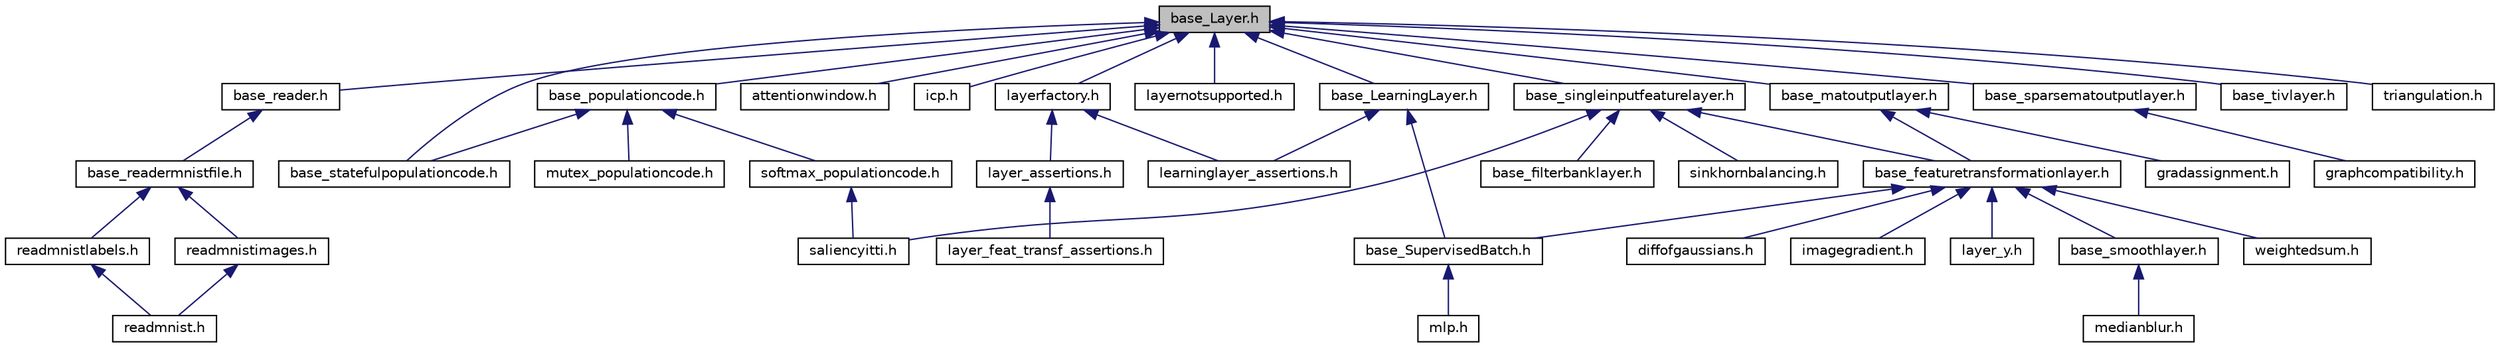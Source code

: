digraph G
{
  edge [fontname="Helvetica",fontsize="10",labelfontname="Helvetica",labelfontsize="10"];
  node [fontname="Helvetica",fontsize="10",shape=record];
  Node1 [label="base_Layer.h",height=0.2,width=0.4,color="black", fillcolor="grey75", style="filled" fontcolor="black"];
  Node1 -> Node2 [dir="back",color="midnightblue",fontsize="10",style="solid",fontname="Helvetica"];
  Node2 [label="base_populationcode.h",height=0.2,width=0.4,color="black", fillcolor="white", style="filled",URL="$base__populationcode_8h.html"];
  Node2 -> Node3 [dir="back",color="midnightblue",fontsize="10",style="solid",fontname="Helvetica"];
  Node3 [label="base_statefulpopulationcode.h",height=0.2,width=0.4,color="black", fillcolor="white", style="filled",URL="$base__statefulpopulationcode_8h.html"];
  Node2 -> Node4 [dir="back",color="midnightblue",fontsize="10",style="solid",fontname="Helvetica"];
  Node4 [label="mutex_populationcode.h",height=0.2,width=0.4,color="black", fillcolor="white", style="filled",URL="$mutex__populationcode_8h.html"];
  Node2 -> Node5 [dir="back",color="midnightblue",fontsize="10",style="solid",fontname="Helvetica"];
  Node5 [label="softmax_populationcode.h",height=0.2,width=0.4,color="black", fillcolor="white", style="filled",URL="$softmax__populationcode_8h.html"];
  Node5 -> Node6 [dir="back",color="midnightblue",fontsize="10",style="solid",fontname="Helvetica"];
  Node6 [label="saliencyitti.h",height=0.2,width=0.4,color="black", fillcolor="white", style="filled",URL="$saliencyitti_8h.html"];
  Node1 -> Node3 [dir="back",color="midnightblue",fontsize="10",style="solid",fontname="Helvetica"];
  Node1 -> Node7 [dir="back",color="midnightblue",fontsize="10",style="solid",fontname="Helvetica"];
  Node7 [label="base_reader.h",height=0.2,width=0.4,color="black", fillcolor="white", style="filled",URL="$base__reader_8h.html"];
  Node7 -> Node8 [dir="back",color="midnightblue",fontsize="10",style="solid",fontname="Helvetica"];
  Node8 [label="base_readermnistfile.h",height=0.2,width=0.4,color="black", fillcolor="white", style="filled",URL="$base__readermnistfile_8h.html"];
  Node8 -> Node9 [dir="back",color="midnightblue",fontsize="10",style="solid",fontname="Helvetica"];
  Node9 [label="readmnistimages.h",height=0.2,width=0.4,color="black", fillcolor="white", style="filled",URL="$readmnistimages_8h.html"];
  Node9 -> Node10 [dir="back",color="midnightblue",fontsize="10",style="solid",fontname="Helvetica"];
  Node10 [label="readmnist.h",height=0.2,width=0.4,color="black", fillcolor="white", style="filled",URL="$readmnist_8h.html"];
  Node8 -> Node11 [dir="back",color="midnightblue",fontsize="10",style="solid",fontname="Helvetica"];
  Node11 [label="readmnistlabels.h",height=0.2,width=0.4,color="black", fillcolor="white", style="filled",URL="$readmnistlabels_8h.html"];
  Node11 -> Node10 [dir="back",color="midnightblue",fontsize="10",style="solid",fontname="Helvetica"];
  Node1 -> Node12 [dir="back",color="midnightblue",fontsize="10",style="solid",fontname="Helvetica"];
  Node12 [label="attentionwindow.h",height=0.2,width=0.4,color="black", fillcolor="white", style="filled",URL="$attentionwindow_8h.html"];
  Node1 -> Node13 [dir="back",color="midnightblue",fontsize="10",style="solid",fontname="Helvetica"];
  Node13 [label="icp.h",height=0.2,width=0.4,color="black", fillcolor="white", style="filled",URL="$icp_8h.html"];
  Node1 -> Node14 [dir="back",color="midnightblue",fontsize="10",style="solid",fontname="Helvetica"];
  Node14 [label="layerfactory.h",height=0.2,width=0.4,color="black", fillcolor="white", style="filled",URL="$layerfactory_8h.html"];
  Node14 -> Node15 [dir="back",color="midnightblue",fontsize="10",style="solid",fontname="Helvetica"];
  Node15 [label="layer_assertions.h",height=0.2,width=0.4,color="black", fillcolor="white", style="filled",URL="$layer__assertions_8h.html"];
  Node15 -> Node16 [dir="back",color="midnightblue",fontsize="10",style="solid",fontname="Helvetica"];
  Node16 [label="layer_feat_transf_assertions.h",height=0.2,width=0.4,color="black", fillcolor="white", style="filled",URL="$layer__feat__transf__assertions_8h.html"];
  Node14 -> Node17 [dir="back",color="midnightblue",fontsize="10",style="solid",fontname="Helvetica"];
  Node17 [label="learninglayer_assertions.h",height=0.2,width=0.4,color="black", fillcolor="white", style="filled",URL="$learninglayer__assertions_8h.html"];
  Node1 -> Node18 [dir="back",color="midnightblue",fontsize="10",style="solid",fontname="Helvetica"];
  Node18 [label="layernotsupported.h",height=0.2,width=0.4,color="black", fillcolor="white", style="filled",URL="$layernotsupported_8h.html"];
  Node1 -> Node19 [dir="back",color="midnightblue",fontsize="10",style="solid",fontname="Helvetica"];
  Node19 [label="base_LearningLayer.h",height=0.2,width=0.4,color="black", fillcolor="white", style="filled",URL="$base__LearningLayer_8h.html"];
  Node19 -> Node20 [dir="back",color="midnightblue",fontsize="10",style="solid",fontname="Helvetica"];
  Node20 [label="base_SupervisedBatch.h",height=0.2,width=0.4,color="black", fillcolor="white", style="filled",URL="$base__SupervisedBatch_8h.html"];
  Node20 -> Node21 [dir="back",color="midnightblue",fontsize="10",style="solid",fontname="Helvetica"];
  Node21 [label="mlp.h",height=0.2,width=0.4,color="black", fillcolor="white", style="filled",URL="$mlp_8h.html"];
  Node19 -> Node17 [dir="back",color="midnightblue",fontsize="10",style="solid",fontname="Helvetica"];
  Node1 -> Node22 [dir="back",color="midnightblue",fontsize="10",style="solid",fontname="Helvetica"];
  Node22 [label="base_matoutputlayer.h",height=0.2,width=0.4,color="black", fillcolor="white", style="filled",URL="$base__matoutputlayer_8h.html"];
  Node22 -> Node23 [dir="back",color="midnightblue",fontsize="10",style="solid",fontname="Helvetica"];
  Node23 [label="gradassignment.h",height=0.2,width=0.4,color="black", fillcolor="white", style="filled",URL="$gradassignment_8h.html"];
  Node22 -> Node24 [dir="back",color="midnightblue",fontsize="10",style="solid",fontname="Helvetica"];
  Node24 [label="base_featuretransformationlayer.h",height=0.2,width=0.4,color="black", fillcolor="white", style="filled",URL="$base__featuretransformationlayer_8h.html"];
  Node24 -> Node25 [dir="back",color="midnightblue",fontsize="10",style="solid",fontname="Helvetica"];
  Node25 [label="diffofgaussians.h",height=0.2,width=0.4,color="black", fillcolor="white", style="filled",URL="$diffofgaussians_8h.html"];
  Node24 -> Node26 [dir="back",color="midnightblue",fontsize="10",style="solid",fontname="Helvetica"];
  Node26 [label="imagegradient.h",height=0.2,width=0.4,color="black", fillcolor="white", style="filled",URL="$imagegradient_8h.html"];
  Node24 -> Node27 [dir="back",color="midnightblue",fontsize="10",style="solid",fontname="Helvetica"];
  Node27 [label="layer_y.h",height=0.2,width=0.4,color="black", fillcolor="white", style="filled",URL="$layer__y_8h.html"];
  Node24 -> Node28 [dir="back",color="midnightblue",fontsize="10",style="solid",fontname="Helvetica"];
  Node28 [label="base_smoothlayer.h",height=0.2,width=0.4,color="black", fillcolor="white", style="filled",URL="$base__smoothlayer_8h.html"];
  Node28 -> Node29 [dir="back",color="midnightblue",fontsize="10",style="solid",fontname="Helvetica"];
  Node29 [label="medianblur.h",height=0.2,width=0.4,color="black", fillcolor="white", style="filled",URL="$medianblur_8h.html"];
  Node24 -> Node20 [dir="back",color="midnightblue",fontsize="10",style="solid",fontname="Helvetica"];
  Node24 -> Node30 [dir="back",color="midnightblue",fontsize="10",style="solid",fontname="Helvetica"];
  Node30 [label="weightedsum.h",height=0.2,width=0.4,color="black", fillcolor="white", style="filled",URL="$weightedsum_8h.html"];
  Node1 -> Node31 [dir="back",color="midnightblue",fontsize="10",style="solid",fontname="Helvetica"];
  Node31 [label="base_singleinputfeaturelayer.h",height=0.2,width=0.4,color="black", fillcolor="white", style="filled",URL="$base__singleinputfeaturelayer_8h.html"];
  Node31 -> Node24 [dir="back",color="midnightblue",fontsize="10",style="solid",fontname="Helvetica"];
  Node31 -> Node32 [dir="back",color="midnightblue",fontsize="10",style="solid",fontname="Helvetica"];
  Node32 [label="base_filterbanklayer.h",height=0.2,width=0.4,color="black", fillcolor="white", style="filled",URL="$base__filterbanklayer_8h.html"];
  Node31 -> Node6 [dir="back",color="midnightblue",fontsize="10",style="solid",fontname="Helvetica"];
  Node31 -> Node33 [dir="back",color="midnightblue",fontsize="10",style="solid",fontname="Helvetica"];
  Node33 [label="sinkhornbalancing.h",height=0.2,width=0.4,color="black", fillcolor="white", style="filled",URL="$sinkhornbalancing_8h.html"];
  Node1 -> Node34 [dir="back",color="midnightblue",fontsize="10",style="solid",fontname="Helvetica"];
  Node34 [label="base_sparsematoutputlayer.h",height=0.2,width=0.4,color="black", fillcolor="white", style="filled",URL="$base__sparsematoutputlayer_8h.html"];
  Node34 -> Node35 [dir="back",color="midnightblue",fontsize="10",style="solid",fontname="Helvetica"];
  Node35 [label="graphcompatibility.h",height=0.2,width=0.4,color="black", fillcolor="white", style="filled",URL="$graphcompatibility_8h.html"];
  Node1 -> Node36 [dir="back",color="midnightblue",fontsize="10",style="solid",fontname="Helvetica"];
  Node36 [label="base_tivlayer.h",height=0.2,width=0.4,color="black", fillcolor="white", style="filled",URL="$base__tivlayer_8h.html"];
  Node1 -> Node37 [dir="back",color="midnightblue",fontsize="10",style="solid",fontname="Helvetica"];
  Node37 [label="triangulation.h",height=0.2,width=0.4,color="black", fillcolor="white", style="filled",URL="$triangulation_8h.html"];
}
